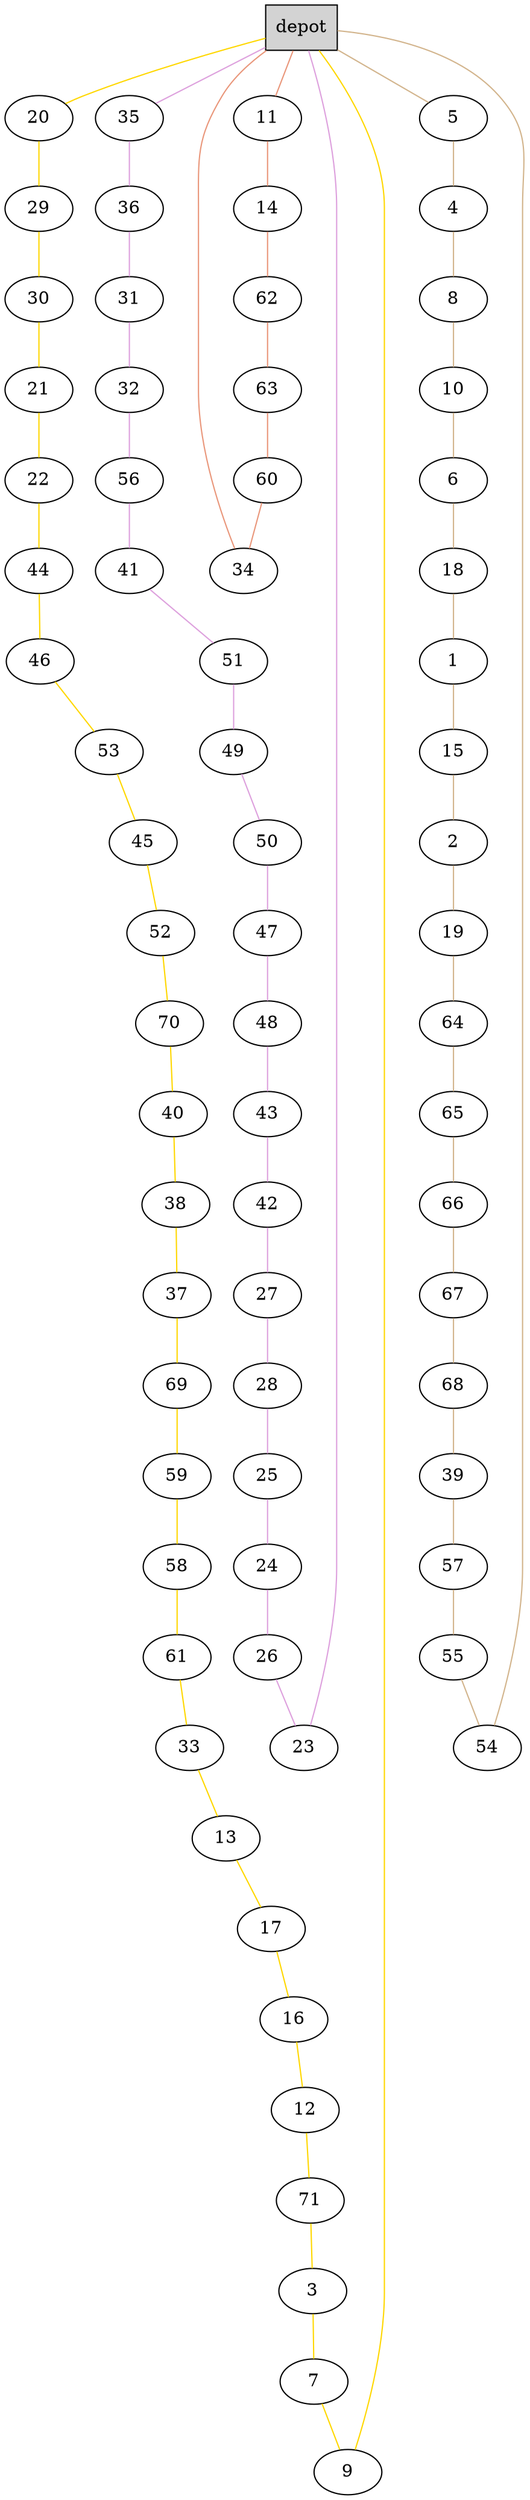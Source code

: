 graph G {
  0[shape = box, label = "depot", style = filled ];
  11[shape = ellipse];
  "0"--"11"[color = darksalmon];
  14[shape = ellipse];
  "11"--"14"[color = darksalmon];
  62[shape = ellipse];
  "14"--"62"[color = darksalmon];
  63[shape = ellipse];
  "62"--"63"[color = darksalmon];
  60[shape = ellipse];
  "63"--"60"[color = darksalmon];
  34[shape = ellipse];
  "60"--"34"[color = darksalmon];
  "34"--"0"[color = darksalmon];
  20[shape = ellipse];
  "0"--"20"[color = gold];
  29[shape = ellipse];
  "20"--"29"[color = gold];
  30[shape = ellipse];
  "29"--"30"[color = gold];
  21[shape = ellipse];
  "30"--"21"[color = gold];
  22[shape = ellipse];
  "21"--"22"[color = gold];
  44[shape = ellipse];
  "22"--"44"[color = gold];
  46[shape = ellipse];
  "44"--"46"[color = gold];
  53[shape = ellipse];
  "46"--"53"[color = gold];
  45[shape = ellipse];
  "53"--"45"[color = gold];
  52[shape = ellipse];
  "45"--"52"[color = gold];
  70[shape = ellipse];
  "52"--"70"[color = gold];
  40[shape = ellipse];
  "70"--"40"[color = gold];
  38[shape = ellipse];
  "40"--"38"[color = gold];
  37[shape = ellipse];
  "38"--"37"[color = gold];
  69[shape = ellipse];
  "37"--"69"[color = gold];
  59[shape = ellipse];
  "69"--"59"[color = gold];
  58[shape = ellipse];
  "59"--"58"[color = gold];
  61[shape = ellipse];
  "58"--"61"[color = gold];
  33[shape = ellipse];
  "61"--"33"[color = gold];
  13[shape = ellipse];
  "33"--"13"[color = gold];
  17[shape = ellipse];
  "13"--"17"[color = gold];
  16[shape = ellipse];
  "17"--"16"[color = gold];
  12[shape = ellipse];
  "16"--"12"[color = gold];
  71[shape = ellipse];
  "12"--"71"[color = gold];
  3[shape = ellipse];
  "71"--"3"[color = gold];
  7[shape = ellipse];
  "3"--"7"[color = gold];
  9[shape = ellipse];
  "7"--"9"[color = gold];
  "9"--"0"[color = gold];
  35[shape = ellipse];
  "0"--"35"[color = plum];
  36[shape = ellipse];
  "35"--"36"[color = plum];
  31[shape = ellipse];
  "36"--"31"[color = plum];
  32[shape = ellipse];
  "31"--"32"[color = plum];
  56[shape = ellipse];
  "32"--"56"[color = plum];
  41[shape = ellipse];
  "56"--"41"[color = plum];
  51[shape = ellipse];
  "41"--"51"[color = plum];
  49[shape = ellipse];
  "51"--"49"[color = plum];
  50[shape = ellipse];
  "49"--"50"[color = plum];
  47[shape = ellipse];
  "50"--"47"[color = plum];
  48[shape = ellipse];
  "47"--"48"[color = plum];
  43[shape = ellipse];
  "48"--"43"[color = plum];
  42[shape = ellipse];
  "43"--"42"[color = plum];
  27[shape = ellipse];
  "42"--"27"[color = plum];
  28[shape = ellipse];
  "27"--"28"[color = plum];
  25[shape = ellipse];
  "28"--"25"[color = plum];
  24[shape = ellipse];
  "25"--"24"[color = plum];
  26[shape = ellipse];
  "24"--"26"[color = plum];
  23[shape = ellipse];
  "26"--"23"[color = plum];
  "23"--"0"[color = plum];
  5[shape = ellipse];
  "0"--"5"[color = tan];
  4[shape = ellipse];
  "5"--"4"[color = tan];
  8[shape = ellipse];
  "4"--"8"[color = tan];
  10[shape = ellipse];
  "8"--"10"[color = tan];
  6[shape = ellipse];
  "10"--"6"[color = tan];
  18[shape = ellipse];
  "6"--"18"[color = tan];
  1[shape = ellipse];
  "18"--"1"[color = tan];
  15[shape = ellipse];
  "1"--"15"[color = tan];
  2[shape = ellipse];
  "15"--"2"[color = tan];
  19[shape = ellipse];
  "2"--"19"[color = tan];
  64[shape = ellipse];
  "19"--"64"[color = tan];
  65[shape = ellipse];
  "64"--"65"[color = tan];
  66[shape = ellipse];
  "65"--"66"[color = tan];
  67[shape = ellipse];
  "66"--"67"[color = tan];
  68[shape = ellipse];
  "67"--"68"[color = tan];
  39[shape = ellipse];
  "68"--"39"[color = tan];
  57[shape = ellipse];
  "39"--"57"[color = tan];
  55[shape = ellipse];
  "57"--"55"[color = tan];
  54[shape = ellipse];
  "55"--"54"[color = tan];
  "54"--"0"[color = tan];
}
